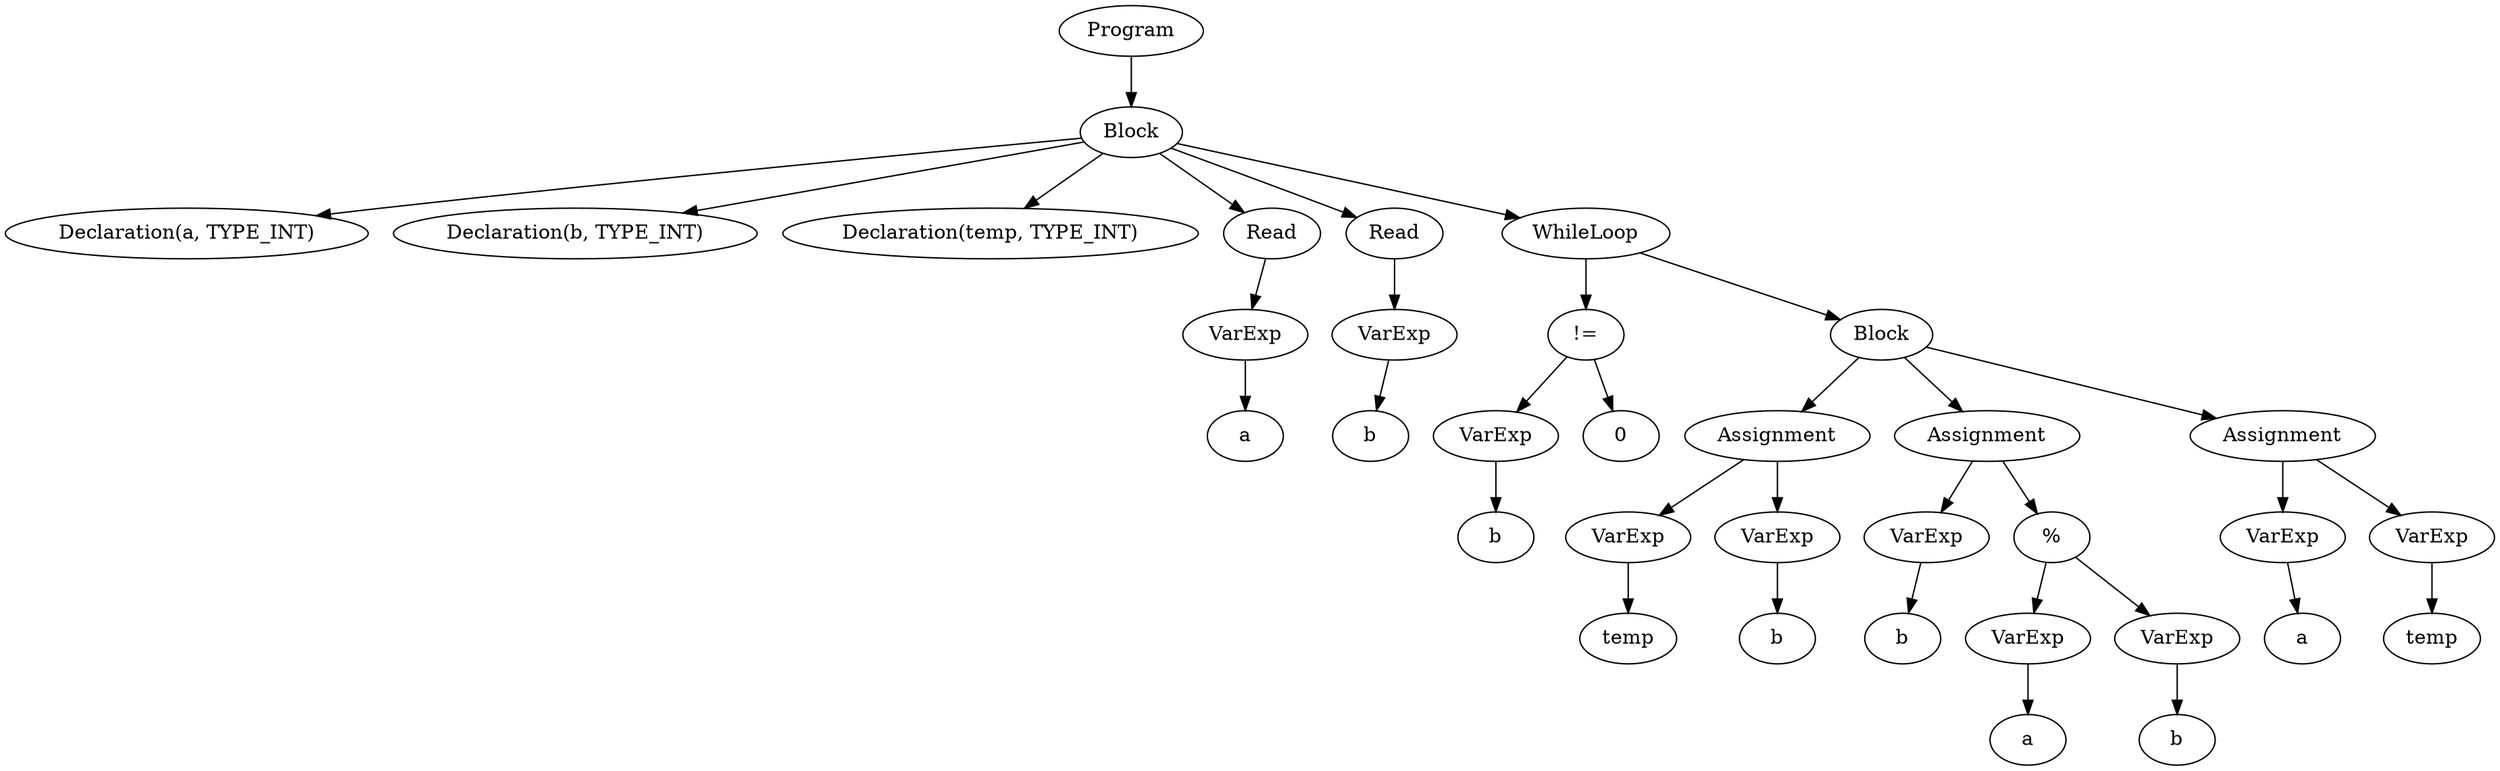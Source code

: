 digraph {
	0 [label=Program]
	1 [label=Block]
	0 -> 1
	2 [label="Declaration(a, TYPE_INT)"]
	1 -> 2
	3 [label="Declaration(b, TYPE_INT)"]
	1 -> 3
	4 [label="Declaration(temp, TYPE_INT)"]
	1 -> 4
	5 [label=Read]
	1 -> 5
	6 [label=VarExp]
	5 -> 6
	7 [label=a]
	6 -> 7
	8 [label=Read]
	1 -> 8
	9 [label=VarExp]
	8 -> 9
	10 [label=b]
	9 -> 10
	11 [label=WhileLoop]
	1 -> 11
	12 [label="!="]
	11 -> 12
	13 [label=VarExp]
	12 -> 13
	14 [label=b]
	13 -> 14
	15 [label=0]
	12 -> 15
	16 [label=Block]
	11 -> 16
	17 [label=Assignment]
	16 -> 17
	18 [label=VarExp]
	17 -> 18
	19 [label=temp]
	18 -> 19
	20 [label=VarExp]
	17 -> 20
	21 [label=b]
	20 -> 21
	22 [label=Assignment]
	16 -> 22
	23 [label=VarExp]
	22 -> 23
	24 [label=b]
	23 -> 24
	25 [label="%"]
	22 -> 25
	26 [label=VarExp]
	25 -> 26
	27 [label=a]
	26 -> 27
	28 [label=VarExp]
	25 -> 28
	29 [label=b]
	28 -> 29
	30 [label=Assignment]
	16 -> 30
	31 [label=VarExp]
	30 -> 31
	32 [label=a]
	31 -> 32
	33 [label=VarExp]
	30 -> 33
	34 [label=temp]
	33 -> 34
}
